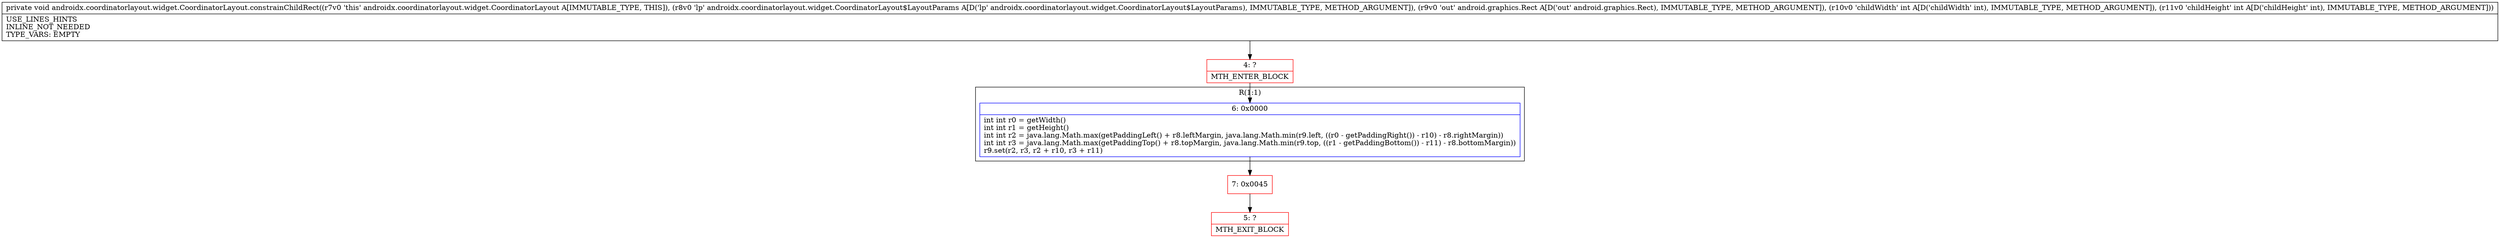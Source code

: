 digraph "CFG forandroidx.coordinatorlayout.widget.CoordinatorLayout.constrainChildRect(Landroidx\/coordinatorlayout\/widget\/CoordinatorLayout$LayoutParams;Landroid\/graphics\/Rect;II)V" {
subgraph cluster_Region_1392460537 {
label = "R(1:1)";
node [shape=record,color=blue];
Node_6 [shape=record,label="{6\:\ 0x0000|int int r0 = getWidth()\lint int r1 = getHeight()\lint int r2 = java.lang.Math.max(getPaddingLeft() + r8.leftMargin, java.lang.Math.min(r9.left, ((r0 \- getPaddingRight()) \- r10) \- r8.rightMargin))\lint int r3 = java.lang.Math.max(getPaddingTop() + r8.topMargin, java.lang.Math.min(r9.top, ((r1 \- getPaddingBottom()) \- r11) \- r8.bottomMargin))\lr9.set(r2, r3, r2 + r10, r3 + r11)\l}"];
}
Node_4 [shape=record,color=red,label="{4\:\ ?|MTH_ENTER_BLOCK\l}"];
Node_7 [shape=record,color=red,label="{7\:\ 0x0045}"];
Node_5 [shape=record,color=red,label="{5\:\ ?|MTH_EXIT_BLOCK\l}"];
MethodNode[shape=record,label="{private void androidx.coordinatorlayout.widget.CoordinatorLayout.constrainChildRect((r7v0 'this' androidx.coordinatorlayout.widget.CoordinatorLayout A[IMMUTABLE_TYPE, THIS]), (r8v0 'lp' androidx.coordinatorlayout.widget.CoordinatorLayout$LayoutParams A[D('lp' androidx.coordinatorlayout.widget.CoordinatorLayout$LayoutParams), IMMUTABLE_TYPE, METHOD_ARGUMENT]), (r9v0 'out' android.graphics.Rect A[D('out' android.graphics.Rect), IMMUTABLE_TYPE, METHOD_ARGUMENT]), (r10v0 'childWidth' int A[D('childWidth' int), IMMUTABLE_TYPE, METHOD_ARGUMENT]), (r11v0 'childHeight' int A[D('childHeight' int), IMMUTABLE_TYPE, METHOD_ARGUMENT]))  | USE_LINES_HINTS\lINLINE_NOT_NEEDED\lTYPE_VARS: EMPTY\l}"];
MethodNode -> Node_4;Node_6 -> Node_7;
Node_4 -> Node_6;
Node_7 -> Node_5;
}

